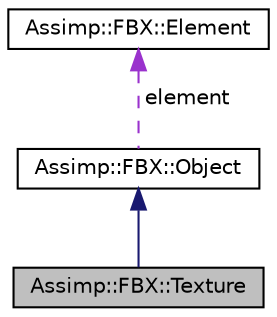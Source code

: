 digraph "Assimp::FBX::Texture"
{
  edge [fontname="Helvetica",fontsize="10",labelfontname="Helvetica",labelfontsize="10"];
  node [fontname="Helvetica",fontsize="10",shape=record];
  Node1 [label="Assimp::FBX::Texture",height=0.2,width=0.4,color="black", fillcolor="grey75", style="filled", fontcolor="black"];
  Node2 -> Node1 [dir="back",color="midnightblue",fontsize="10",style="solid"];
  Node2 [label="Assimp::FBX::Object",height=0.2,width=0.4,color="black", fillcolor="white", style="filled",URL="$class_assimp_1_1_f_b_x_1_1_object.html"];
  Node3 -> Node2 [dir="back",color="darkorchid3",fontsize="10",style="dashed",label=" element" ];
  Node3 [label="Assimp::FBX::Element",height=0.2,width=0.4,color="black", fillcolor="white", style="filled",URL="$class_assimp_1_1_f_b_x_1_1_element.html"];
}
